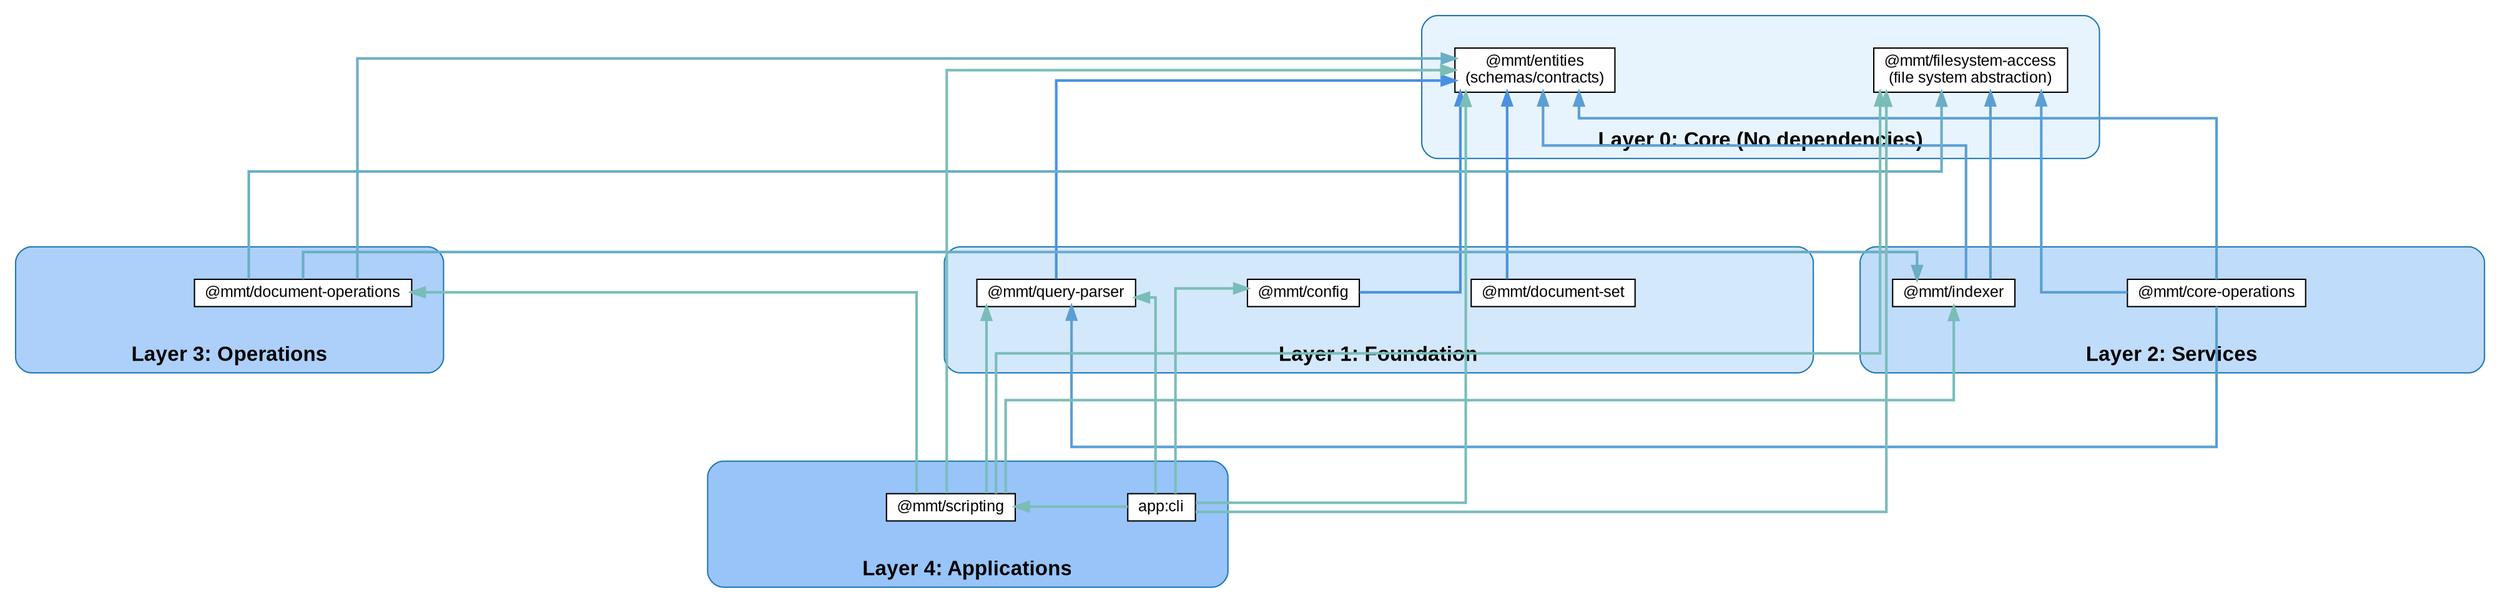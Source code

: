 digraph PackageLayers {
  rankdir=BT;
  ranksep=2.0;     // Much more vertical space
  nodesep=1.2;     // More horizontal space
  splines=ortho;   // Use orthogonal edges for cleaner look
  
  node [shape=box, style="rounded,filled", fontname="Arial", fontsize=12, height=0.9, width=3.5];
  edge [penwidth=2];
  
  // Create invisible structure nodes to align layers
  node [style=invis, width=0, height=0];
  l0 -> l1 -> l2 -> l3 -> l4 [style=invis];
  
  // Layer 0: Core
  subgraph cluster_0 {
    label="Layer 0: Core (No dependencies)";
    style="filled,rounded";
    fillcolor="#e8f4fd";
    color="#1f77b4";
    fontsize=16;
    fontname="Arial Bold";
    margin=25;
    
    node [style="filled", fillcolor="#ffffff"];
    { rank=same; l0;
      entities [label="@mmt/entities\n(schemas/contracts)"];
      filesystem [label="@mmt/filesystem-access\n(file system abstraction)"];
    }
  }
  
  // Layer 1: Foundation
  subgraph cluster_1 {
    label="Layer 1: Foundation";
    style="filled,rounded";
    fillcolor="#d4e8fc";
    color="#1f77b4";
    fontsize=16;
    fontname="Arial Bold";
    margin=25;
    
    node [style="filled", fillcolor="#ffffff"];
    { rank=same; l1;
      config [label="@mmt/config"];
      queryparser [label="@mmt/query-parser"];
      documentset [label="@mmt/document-set"];
    }
  }
  
  // Layer 2: Services
  subgraph cluster_2 {
    label="Layer 2: Services";
    style="filled,rounded";
    fillcolor="#c0dcfb";
    color="#1f77b4";
    fontsize=16;
    fontname="Arial Bold";
    margin=25;
    
    node [style="filled", fillcolor="#ffffff"];
    { rank=same; l2;
      indexer [label="@mmt/indexer"];
      coreops [label="@mmt/core-operations"];
    }
  }
  
  // Layer 3: Operations
  subgraph cluster_3 {
    label="Layer 3: Operations";
    style="filled,rounded";
    fillcolor="#acd0fa";
    color="#1f77b4";
    fontsize=16;
    fontname="Arial Bold";
    margin=25;
    
    node [style="filled", fillcolor="#ffffff"];
    { rank=same; l3;
      docops [label="@mmt/document-operations"];
    }
  }
  
  // Layer 4: Applications
  subgraph cluster_4 {
    label="Layer 4: Applications";
    style="filled,rounded";
    fillcolor="#98c4f9";
    color="#1f77b4";
    fontsize=16;
    fontname="Arial Bold";
    margin=25;
    
    node [style="filled", fillcolor="#ffffff"];
    { rank=same; l4;
      scripting [label="@mmt/scripting"];
      cli [label="app:cli"];
    }
  }
  
  // Dependencies with proper coloring by layer
  edge [constraint=true];
  
  // From Layer 1 to Layer 0
  config -> entities [color="#4a90e2"];
  queryparser -> entities [color="#4a90e2"];
  documentset -> entities [color="#4a90e2"];
  
  // From Layer 2 to Layers 0-1
  indexer -> entities [color="#5a9fd4"];
  indexer -> filesystem [color="#5a9fd4"];
  coreops -> entities [color="#5a9fd4"];
  coreops -> filesystem [color="#5a9fd4"];
  coreops -> queryparser [color="#5a9fd4"];
  
  // From Layer 3 to Layers 0-2
  docops -> entities [color="#6aaec6"];
  docops -> filesystem [color="#6aaec6"];
  docops -> indexer [color="#6aaec6"];
  
  // From Layer 4 to all lower layers
  scripting -> entities [color="#7abdb8"];
  scripting -> filesystem [color="#7abdb8"];
  scripting -> queryparser [color="#7abdb8"];
  scripting -> indexer [color="#7abdb8"];
  scripting -> docops [color="#7abdb8"];
  
  cli -> entities [color="#7abdb8"];
  cli -> filesystem [color="#7abdb8"];
  cli -> queryparser [color="#7abdb8"];
  cli -> config [color="#7abdb8"];
  cli -> scripting [color="#7abdb8"];
}
